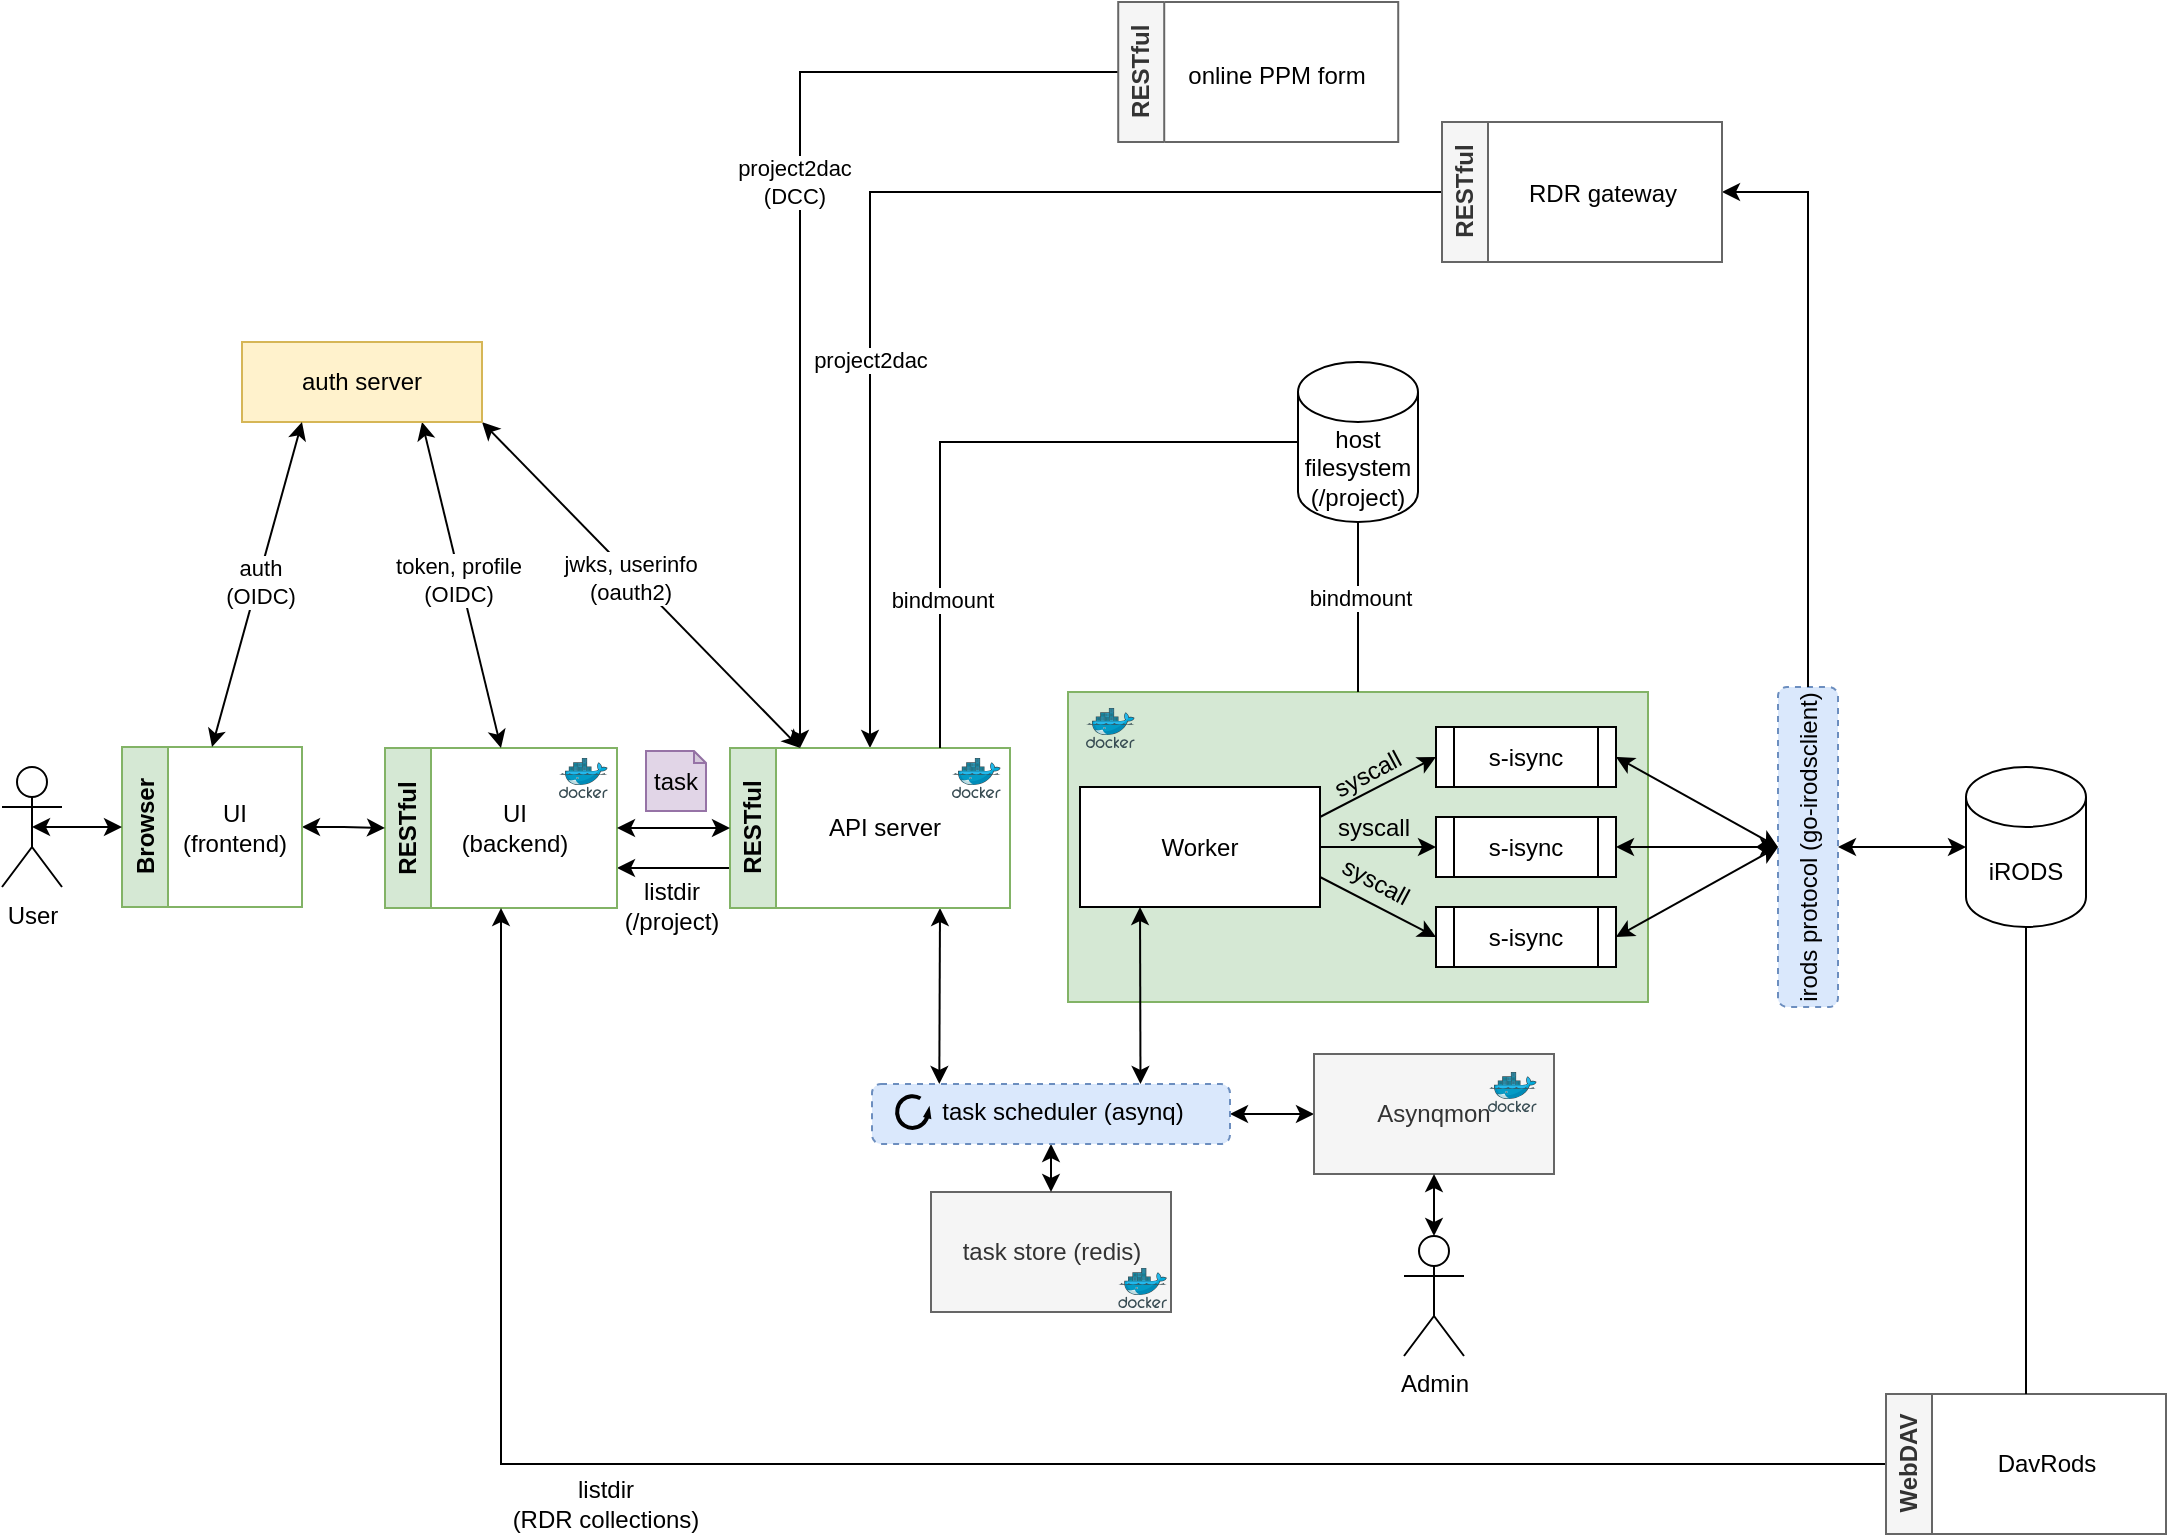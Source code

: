 <mxfile version="24.0.4" type="device">
  <diagram name="Page-1" id="oHCAZEYasSKk8ks6kOm1">
    <mxGraphModel dx="1030" dy="675" grid="1" gridSize="10" guides="1" tooltips="1" connect="1" arrows="1" fold="1" page="1" pageScale="1" pageWidth="1169" pageHeight="827" math="0" shadow="0">
      <root>
        <mxCell id="0" />
        <mxCell id="1" parent="0" />
        <mxCell id="IR5VrkFibrSQRzGEV4Nf-76" value="task store (redis)" style="rounded=0;whiteSpace=wrap;html=1;fillColor=#f5f5f5;fontColor=#333333;strokeColor=#666666;" parent="1" vertex="1">
          <mxGeometry x="519.5" y="615" width="120" height="60" as="geometry" />
        </mxCell>
        <mxCell id="IR5VrkFibrSQRzGEV4Nf-37" value="" style="rounded=0;whiteSpace=wrap;html=1;strokeWidth=1;fillColor=#d5e8d4;strokeColor=#82b366;" parent="1" vertex="1">
          <mxGeometry x="588" y="365" width="290" height="155" as="geometry" />
        </mxCell>
        <mxCell id="IR5VrkFibrSQRzGEV4Nf-25" style="rounded=0;orthogonalLoop=1;jettySize=auto;html=1;exitX=0.75;exitY=1;exitDx=0;exitDy=0;entryX=0.188;entryY=0;entryDx=0;entryDy=0;startArrow=classic;startFill=1;entryPerimeter=0;strokeWidth=1;" parent="1" source="IR5VrkFibrSQRzGEV4Nf-1" target="IR5VrkFibrSQRzGEV4Nf-21" edge="1">
          <mxGeometry relative="1" as="geometry" />
        </mxCell>
        <mxCell id="hqMzdHUMl_NTuCEwPa-m-19" style="edgeStyle=orthogonalEdgeStyle;rounded=0;orthogonalLoop=1;jettySize=auto;html=1;exitX=0.5;exitY=0;exitDx=0;exitDy=0;entryX=0;entryY=0.5;entryDx=0;entryDy=0;startArrow=classic;startFill=1;endArrow=none;endFill=0;" edge="1" parent="1" source="IR5VrkFibrSQRzGEV4Nf-1" target="hqMzdHUMl_NTuCEwPa-m-15">
          <mxGeometry relative="1" as="geometry" />
        </mxCell>
        <mxCell id="hqMzdHUMl_NTuCEwPa-m-25" value="project2dac" style="edgeLabel;html=1;align=center;verticalAlign=middle;resizable=0;points=[];" vertex="1" connectable="0" parent="hqMzdHUMl_NTuCEwPa-m-19">
          <mxGeometry x="-0.378" relative="1" as="geometry">
            <mxPoint y="-19" as="offset" />
          </mxGeometry>
        </mxCell>
        <mxCell id="hqMzdHUMl_NTuCEwPa-m-36" style="edgeStyle=orthogonalEdgeStyle;rounded=0;orthogonalLoop=1;jettySize=auto;html=1;exitX=0;exitY=0.75;exitDx=0;exitDy=0;entryX=1;entryY=0.75;entryDx=0;entryDy=0;" edge="1" parent="1" source="IR5VrkFibrSQRzGEV4Nf-1" target="hqMzdHUMl_NTuCEwPa-m-1">
          <mxGeometry relative="1" as="geometry" />
        </mxCell>
        <mxCell id="IR5VrkFibrSQRzGEV4Nf-1" value="RESTful" style="swimlane;horizontal=0;whiteSpace=wrap;html=1;strokeWidth=1;fillColor=#d5e8d4;strokeColor=#82b366;fillStyle=auto;swimlaneFillColor=default;" parent="1" vertex="1">
          <mxGeometry x="419" y="393" width="140" height="80" as="geometry" />
        </mxCell>
        <mxCell id="IR5VrkFibrSQRzGEV4Nf-2" value="API server" style="text;html=1;align=center;verticalAlign=middle;resizable=0;points=[];autosize=1;strokeColor=none;fillColor=none;strokeWidth=1;" parent="IR5VrkFibrSQRzGEV4Nf-1" vertex="1">
          <mxGeometry x="37" y="25" width="80" height="30" as="geometry" />
        </mxCell>
        <mxCell id="IR5VrkFibrSQRzGEV4Nf-36" value="" style="image;sketch=0;aspect=fixed;html=1;points=[];align=center;fontSize=12;image=img/lib/mscae/Docker.svg;strokeWidth=1;" parent="IR5VrkFibrSQRzGEV4Nf-1" vertex="1">
          <mxGeometry x="111" y="5" width="24.39" height="20" as="geometry" />
        </mxCell>
        <mxCell id="IR5VrkFibrSQRzGEV4Nf-11" style="rounded=0;orthogonalLoop=1;jettySize=auto;html=1;exitX=1;exitY=0.25;exitDx=0;exitDy=0;entryX=0;entryY=0.5;entryDx=0;entryDy=0;strokeWidth=1;" parent="1" source="IR5VrkFibrSQRzGEV4Nf-8" target="IR5VrkFibrSQRzGEV4Nf-9" edge="1">
          <mxGeometry relative="1" as="geometry" />
        </mxCell>
        <mxCell id="IR5VrkFibrSQRzGEV4Nf-13" style="edgeStyle=orthogonalEdgeStyle;rounded=0;orthogonalLoop=1;jettySize=auto;html=1;exitX=1;exitY=0.5;exitDx=0;exitDy=0;strokeWidth=1;" parent="1" source="IR5VrkFibrSQRzGEV4Nf-8" target="IR5VrkFibrSQRzGEV4Nf-12" edge="1">
          <mxGeometry relative="1" as="geometry" />
        </mxCell>
        <mxCell id="IR5VrkFibrSQRzGEV4Nf-15" style="rounded=0;orthogonalLoop=1;jettySize=auto;html=1;exitX=1;exitY=0.75;exitDx=0;exitDy=0;entryX=0;entryY=0.5;entryDx=0;entryDy=0;strokeWidth=1;" parent="1" source="IR5VrkFibrSQRzGEV4Nf-8" target="IR5VrkFibrSQRzGEV4Nf-14" edge="1">
          <mxGeometry relative="1" as="geometry" />
        </mxCell>
        <mxCell id="IR5VrkFibrSQRzGEV4Nf-8" value="Worker" style="rounded=0;whiteSpace=wrap;html=1;strokeWidth=1;" parent="1" vertex="1">
          <mxGeometry x="594" y="412.5" width="120" height="60" as="geometry" />
        </mxCell>
        <mxCell id="IR5VrkFibrSQRzGEV4Nf-62" style="rounded=0;orthogonalLoop=1;jettySize=auto;html=1;exitX=1;exitY=0.5;exitDx=0;exitDy=0;entryX=0.5;entryY=0;entryDx=0;entryDy=0;startArrow=classic;startFill=1;strokeWidth=1;" parent="1" source="IR5VrkFibrSQRzGEV4Nf-9" target="IR5VrkFibrSQRzGEV4Nf-55" edge="1">
          <mxGeometry relative="1" as="geometry" />
        </mxCell>
        <mxCell id="IR5VrkFibrSQRzGEV4Nf-9" value="s-isync" style="shape=process;whiteSpace=wrap;html=1;backgroundOutline=1;strokeWidth=1;" parent="1" vertex="1">
          <mxGeometry x="772" y="382.5" width="90" height="30" as="geometry" />
        </mxCell>
        <mxCell id="IR5VrkFibrSQRzGEV4Nf-64" style="rounded=0;orthogonalLoop=1;jettySize=auto;html=1;exitX=1;exitY=0.5;exitDx=0;exitDy=0;entryX=0.5;entryY=0;entryDx=0;entryDy=0;startArrow=classic;startFill=1;strokeWidth=1;" parent="1" source="IR5VrkFibrSQRzGEV4Nf-12" target="IR5VrkFibrSQRzGEV4Nf-55" edge="1">
          <mxGeometry relative="1" as="geometry" />
        </mxCell>
        <mxCell id="IR5VrkFibrSQRzGEV4Nf-12" value="s-isync" style="shape=process;whiteSpace=wrap;html=1;backgroundOutline=1;strokeWidth=1;" parent="1" vertex="1">
          <mxGeometry x="772" y="427.5" width="90" height="30" as="geometry" />
        </mxCell>
        <mxCell id="IR5VrkFibrSQRzGEV4Nf-65" style="rounded=0;orthogonalLoop=1;jettySize=auto;html=1;exitX=1;exitY=0.5;exitDx=0;exitDy=0;entryX=0.5;entryY=0;entryDx=0;entryDy=0;startArrow=classic;startFill=1;strokeWidth=1;" parent="1" source="IR5VrkFibrSQRzGEV4Nf-14" target="IR5VrkFibrSQRzGEV4Nf-55" edge="1">
          <mxGeometry relative="1" as="geometry" />
        </mxCell>
        <mxCell id="IR5VrkFibrSQRzGEV4Nf-14" value="s-isync" style="shape=process;whiteSpace=wrap;html=1;backgroundOutline=1;strokeWidth=1;" parent="1" vertex="1">
          <mxGeometry x="772" y="472.5" width="90" height="30" as="geometry" />
        </mxCell>
        <mxCell id="IR5VrkFibrSQRzGEV4Nf-17" value="iRODS" style="shape=cylinder3;whiteSpace=wrap;html=1;boundedLbl=1;backgroundOutline=1;size=15;strokeWidth=1;" parent="1" vertex="1">
          <mxGeometry x="1037" y="402.5" width="60" height="80" as="geometry" />
        </mxCell>
        <mxCell id="IR5VrkFibrSQRzGEV4Nf-26" style="rounded=0;orthogonalLoop=1;jettySize=auto;html=1;exitX=0.75;exitY=0;exitDx=0;exitDy=0;entryX=0.25;entryY=1;entryDx=0;entryDy=0;startArrow=classic;startFill=1;strokeWidth=1;" parent="1" source="IR5VrkFibrSQRzGEV4Nf-21" target="IR5VrkFibrSQRzGEV4Nf-8" edge="1">
          <mxGeometry relative="1" as="geometry" />
        </mxCell>
        <mxCell id="IR5VrkFibrSQRzGEV4Nf-34" value="" style="image;sketch=0;aspect=fixed;html=1;points=[];align=center;fontSize=12;image=img/lib/mscae/Docker.svg;strokeWidth=1;" parent="1" vertex="1">
          <mxGeometry x="613.11" y="653" width="24.39" height="20" as="geometry" />
        </mxCell>
        <mxCell id="IR5VrkFibrSQRzGEV4Nf-38" value="" style="image;sketch=0;aspect=fixed;html=1;points=[];align=center;fontSize=12;image=img/lib/mscae/Docker.svg;strokeWidth=1;" parent="1" vertex="1">
          <mxGeometry x="597" y="373" width="24.39" height="20" as="geometry" />
        </mxCell>
        <mxCell id="IR5VrkFibrSQRzGEV4Nf-39" value="syscall" style="text;html=1;align=center;verticalAlign=middle;whiteSpace=wrap;rounded=0;strokeWidth=1;" parent="1" vertex="1">
          <mxGeometry x="711" y="423" width="60" height="20" as="geometry" />
        </mxCell>
        <mxCell id="IR5VrkFibrSQRzGEV4Nf-41" value="syscall" style="text;html=1;align=center;verticalAlign=middle;whiteSpace=wrap;rounded=0;rotation=28;strokeWidth=1;" parent="1" vertex="1">
          <mxGeometry x="712" y="450" width="60" height="20" as="geometry" />
        </mxCell>
        <mxCell id="IR5VrkFibrSQRzGEV4Nf-42" value="syscall" style="text;html=1;align=center;verticalAlign=middle;whiteSpace=wrap;rounded=0;rotation=332;strokeWidth=1;" parent="1" vertex="1">
          <mxGeometry x="708" y="396" width="60" height="20" as="geometry" />
        </mxCell>
        <mxCell id="IR5VrkFibrSQRzGEV4Nf-77" style="rounded=0;orthogonalLoop=1;jettySize=auto;html=1;exitX=0.5;exitY=1;exitDx=0;exitDy=0;startArrow=classic;startFill=1;" parent="1" source="IR5VrkFibrSQRzGEV4Nf-21" target="IR5VrkFibrSQRzGEV4Nf-76" edge="1">
          <mxGeometry relative="1" as="geometry" />
        </mxCell>
        <mxCell id="hqMzdHUMl_NTuCEwPa-m-65" style="edgeStyle=orthogonalEdgeStyle;rounded=0;orthogonalLoop=1;jettySize=auto;html=1;exitX=1;exitY=0.5;exitDx=0;exitDy=0;entryX=0;entryY=0.5;entryDx=0;entryDy=0;startArrow=classic;startFill=1;" edge="1" parent="1" source="IR5VrkFibrSQRzGEV4Nf-21" target="hqMzdHUMl_NTuCEwPa-m-61">
          <mxGeometry relative="1" as="geometry" />
        </mxCell>
        <mxCell id="IR5VrkFibrSQRzGEV4Nf-21" value="" style="rounded=1;whiteSpace=wrap;html=1;dashed=1;strokeWidth=1;fillColor=#dae8fc;strokeColor=#6c8ebf;" parent="1" vertex="1">
          <mxGeometry x="490" y="561" width="179" height="30" as="geometry" />
        </mxCell>
        <mxCell id="IR5VrkFibrSQRzGEV4Nf-66" style="rounded=0;orthogonalLoop=1;jettySize=auto;html=1;exitX=0.5;exitY=1;exitDx=0;exitDy=0;startArrow=classic;startFill=1;strokeWidth=1;" parent="1" source="IR5VrkFibrSQRzGEV4Nf-55" target="IR5VrkFibrSQRzGEV4Nf-17" edge="1">
          <mxGeometry relative="1" as="geometry" />
        </mxCell>
        <mxCell id="IR5VrkFibrSQRzGEV4Nf-55" value="irods protocol (go-irodsclient)" style="rounded=1;whiteSpace=wrap;html=1;dashed=1;rotation=270;strokeWidth=1;fillColor=#dae8fc;strokeColor=#6c8ebf;" parent="1" vertex="1">
          <mxGeometry x="878" y="427.5" width="160" height="30" as="geometry" />
        </mxCell>
        <mxCell id="IR5VrkFibrSQRzGEV4Nf-73" style="edgeStyle=orthogonalEdgeStyle;rounded=0;orthogonalLoop=1;jettySize=auto;html=1;exitX=0.5;exitY=1;exitDx=0;exitDy=0;exitPerimeter=0;endArrow=none;endFill=0;" parent="1" source="IR5VrkFibrSQRzGEV4Nf-71" target="IR5VrkFibrSQRzGEV4Nf-37" edge="1">
          <mxGeometry relative="1" as="geometry" />
        </mxCell>
        <mxCell id="IR5VrkFibrSQRzGEV4Nf-74" value="bindmount" style="edgeLabel;html=1;align=center;verticalAlign=middle;resizable=0;points=[];" parent="IR5VrkFibrSQRzGEV4Nf-73" vertex="1" connectable="0">
          <mxGeometry x="-0.115" y="1" relative="1" as="geometry">
            <mxPoint as="offset" />
          </mxGeometry>
        </mxCell>
        <mxCell id="IR5VrkFibrSQRzGEV4Nf-71" value="host filesystem&lt;div&gt;(/project)&lt;/div&gt;" style="shape=cylinder3;whiteSpace=wrap;html=1;boundedLbl=1;backgroundOutline=1;size=15;" parent="1" vertex="1">
          <mxGeometry x="703" y="200" width="60" height="80" as="geometry" />
        </mxCell>
        <mxCell id="IR5VrkFibrSQRzGEV4Nf-19" value="" style="verticalLabelPosition=bottom;html=1;verticalAlign=top;strokeWidth=2;shape=mxgraph.lean_mapping.physical_pull;pointerEvents=1;aspect=fixed;" parent="1" vertex="1">
          <mxGeometry x="502.5" y="567" width="16" height="16" as="geometry" />
        </mxCell>
        <mxCell id="IR5VrkFibrSQRzGEV4Nf-20" value="task scheduler (asynq)" style="text;html=1;align=center;verticalAlign=middle;whiteSpace=wrap;rounded=0;strokeWidth=1;" parent="1" vertex="1">
          <mxGeometry x="514.5" y="560" width="141" height="30" as="geometry" />
        </mxCell>
        <mxCell id="hqMzdHUMl_NTuCEwPa-m-1" value="RESTful" style="swimlane;horizontal=0;whiteSpace=wrap;html=1;strokeWidth=1;fillColor=#d5e8d4;strokeColor=#82b366;fillStyle=auto;swimlaneFillColor=default;" vertex="1" parent="1">
          <mxGeometry x="246.5" y="393" width="116" height="80" as="geometry" />
        </mxCell>
        <mxCell id="hqMzdHUMl_NTuCEwPa-m-2" value="UI&lt;div&gt;(backend)&lt;/div&gt;" style="text;html=1;align=center;verticalAlign=middle;resizable=0;points=[];autosize=1;strokeColor=none;fillColor=none;strokeWidth=1;" vertex="1" parent="hqMzdHUMl_NTuCEwPa-m-1">
          <mxGeometry x="24" y="20" width="80" height="40" as="geometry" />
        </mxCell>
        <mxCell id="hqMzdHUMl_NTuCEwPa-m-3" value="" style="image;sketch=0;aspect=fixed;html=1;points=[];align=center;fontSize=12;image=img/lib/mscae/Docker.svg;strokeWidth=1;" vertex="1" parent="hqMzdHUMl_NTuCEwPa-m-1">
          <mxGeometry x="87" y="5" width="24.39" height="20" as="geometry" />
        </mxCell>
        <mxCell id="hqMzdHUMl_NTuCEwPa-m-10" style="edgeStyle=orthogonalEdgeStyle;rounded=0;orthogonalLoop=1;jettySize=auto;html=1;exitX=1;exitY=0.5;exitDx=0;exitDy=0;entryX=0;entryY=0.5;entryDx=0;entryDy=0;startArrow=classic;startFill=1;" edge="1" parent="1" source="hqMzdHUMl_NTuCEwPa-m-4" target="hqMzdHUMl_NTuCEwPa-m-1">
          <mxGeometry relative="1" as="geometry" />
        </mxCell>
        <mxCell id="hqMzdHUMl_NTuCEwPa-m-4" value="Browser" style="swimlane;horizontal=0;whiteSpace=wrap;html=1;strokeWidth=1;fillColor=#d5e8d4;strokeColor=#82b366;fillStyle=auto;swimlaneFillColor=default;startSize=23;" vertex="1" parent="1">
          <mxGeometry x="115" y="392.5" width="90" height="80" as="geometry" />
        </mxCell>
        <mxCell id="hqMzdHUMl_NTuCEwPa-m-5" value="UI&lt;div&gt;(frontend)&lt;/div&gt;" style="text;html=1;align=center;verticalAlign=middle;resizable=0;points=[];autosize=1;strokeColor=none;fillColor=none;strokeWidth=1;" vertex="1" parent="hqMzdHUMl_NTuCEwPa-m-4">
          <mxGeometry x="16" y="20" width="80" height="40" as="geometry" />
        </mxCell>
        <mxCell id="hqMzdHUMl_NTuCEwPa-m-8" value="" style="endArrow=classic;startArrow=classic;html=1;rounded=0;exitX=1;exitY=0.5;exitDx=0;exitDy=0;entryX=0;entryY=0.5;entryDx=0;entryDy=0;" edge="1" parent="1" source="hqMzdHUMl_NTuCEwPa-m-1" target="IR5VrkFibrSQRzGEV4Nf-1">
          <mxGeometry width="50" height="50" relative="1" as="geometry">
            <mxPoint x="385" y="510" as="sourcePoint" />
            <mxPoint x="435" y="460" as="targetPoint" />
          </mxGeometry>
        </mxCell>
        <mxCell id="hqMzdHUMl_NTuCEwPa-m-11" value="User" style="shape=umlActor;verticalLabelPosition=bottom;verticalAlign=top;html=1;outlineConnect=0;" vertex="1" parent="1">
          <mxGeometry x="55" y="402.5" width="30" height="60" as="geometry" />
        </mxCell>
        <mxCell id="hqMzdHUMl_NTuCEwPa-m-12" value="" style="endArrow=classic;startArrow=classic;html=1;rounded=0;exitX=0.5;exitY=0.5;exitDx=0;exitDy=0;exitPerimeter=0;" edge="1" parent="1" source="hqMzdHUMl_NTuCEwPa-m-11" target="hqMzdHUMl_NTuCEwPa-m-4">
          <mxGeometry width="50" height="50" relative="1" as="geometry">
            <mxPoint x="385" y="510" as="sourcePoint" />
            <mxPoint x="435" y="460" as="targetPoint" />
          </mxGeometry>
        </mxCell>
        <mxCell id="hqMzdHUMl_NTuCEwPa-m-13" style="edgeStyle=orthogonalEdgeStyle;rounded=0;orthogonalLoop=1;jettySize=auto;html=1;exitX=0.75;exitY=0;exitDx=0;exitDy=0;entryX=0;entryY=0.5;entryDx=0;entryDy=0;entryPerimeter=0;endArrow=none;endFill=0;" edge="1" parent="1" source="IR5VrkFibrSQRzGEV4Nf-1" target="IR5VrkFibrSQRzGEV4Nf-71">
          <mxGeometry relative="1" as="geometry" />
        </mxCell>
        <mxCell id="hqMzdHUMl_NTuCEwPa-m-14" value="bindmount" style="edgeLabel;html=1;align=center;verticalAlign=middle;resizable=0;points=[];" vertex="1" connectable="0" parent="hqMzdHUMl_NTuCEwPa-m-13">
          <mxGeometry x="-0.523" y="-1" relative="1" as="geometry">
            <mxPoint y="5" as="offset" />
          </mxGeometry>
        </mxCell>
        <mxCell id="hqMzdHUMl_NTuCEwPa-m-18" style="edgeStyle=orthogonalEdgeStyle;rounded=0;orthogonalLoop=1;jettySize=auto;html=1;exitX=1;exitY=0.5;exitDx=0;exitDy=0;entryX=1;entryY=0.5;entryDx=0;entryDy=0;startArrow=classic;startFill=1;endArrow=none;endFill=0;" edge="1" parent="1" source="hqMzdHUMl_NTuCEwPa-m-15" target="IR5VrkFibrSQRzGEV4Nf-55">
          <mxGeometry relative="1" as="geometry" />
        </mxCell>
        <mxCell id="hqMzdHUMl_NTuCEwPa-m-15" value="RESTful" style="swimlane;horizontal=0;whiteSpace=wrap;html=1;strokeWidth=1;fillColor=#f5f5f5;strokeColor=#666666;fillStyle=auto;swimlaneFillColor=default;fontColor=#333333;" vertex="1" parent="1">
          <mxGeometry x="775" y="80" width="140" height="70" as="geometry" />
        </mxCell>
        <mxCell id="hqMzdHUMl_NTuCEwPa-m-16" value="RDR gateway" style="text;html=1;align=center;verticalAlign=middle;resizable=0;points=[];autosize=1;strokeColor=none;fillColor=none;strokeWidth=1;" vertex="1" parent="hqMzdHUMl_NTuCEwPa-m-15">
          <mxGeometry x="30" y="21" width="100" height="30" as="geometry" />
        </mxCell>
        <mxCell id="hqMzdHUMl_NTuCEwPa-m-24" style="edgeStyle=orthogonalEdgeStyle;rounded=0;orthogonalLoop=1;jettySize=auto;html=1;exitX=0;exitY=0.5;exitDx=0;exitDy=0;entryX=0.25;entryY=0;entryDx=0;entryDy=0;" edge="1" parent="1" source="hqMzdHUMl_NTuCEwPa-m-20" target="IR5VrkFibrSQRzGEV4Nf-1">
          <mxGeometry relative="1" as="geometry">
            <mxPoint x="465" y="390" as="targetPoint" />
          </mxGeometry>
        </mxCell>
        <mxCell id="hqMzdHUMl_NTuCEwPa-m-20" value="RESTful" style="swimlane;horizontal=0;whiteSpace=wrap;html=1;strokeWidth=1;fillColor=#f5f5f5;strokeColor=#666666;fillStyle=auto;swimlaneFillColor=default;direction=east;fontColor=#333333;" vertex="1" parent="1">
          <mxGeometry x="613.11" y="20" width="140" height="70" as="geometry">
            <mxRectangle x="284" y="20" width="40" height="80" as="alternateBounds" />
          </mxGeometry>
        </mxCell>
        <mxCell id="hqMzdHUMl_NTuCEwPa-m-21" value="online PPM form" style="text;html=1;align=center;verticalAlign=middle;resizable=0;points=[];autosize=1;strokeColor=none;fillColor=none;strokeWidth=1;" vertex="1" parent="hqMzdHUMl_NTuCEwPa-m-20">
          <mxGeometry x="24" y="22" width="110" height="30" as="geometry" />
        </mxCell>
        <mxCell id="hqMzdHUMl_NTuCEwPa-m-26" value="project2dac&lt;div&gt;(DCC)&lt;/div&gt;" style="edgeLabel;html=1;align=center;verticalAlign=middle;resizable=0;points=[];" vertex="1" connectable="0" parent="1">
          <mxGeometry x="433.39" y="100" as="geometry">
            <mxPoint x="17" y="10" as="offset" />
          </mxGeometry>
        </mxCell>
        <mxCell id="IR5VrkFibrSQRzGEV4Nf-45" value="task" style="shape=note;whiteSpace=wrap;html=1;backgroundOutline=1;darkOpacity=0.05;size=6;strokeWidth=1;fillColor=#e1d5e7;strokeColor=#9673a6;" parent="1" vertex="1">
          <mxGeometry x="377" y="394.5" width="30" height="30" as="geometry" />
        </mxCell>
        <mxCell id="hqMzdHUMl_NTuCEwPa-m-37" value="listdir&lt;div&gt;(/project)&lt;/div&gt;" style="text;html=1;align=center;verticalAlign=middle;whiteSpace=wrap;rounded=0;" vertex="1" parent="1">
          <mxGeometry x="360" y="456.5" width="60" height="30" as="geometry" />
        </mxCell>
        <mxCell id="hqMzdHUMl_NTuCEwPa-m-66" style="edgeStyle=orthogonalEdgeStyle;rounded=0;orthogonalLoop=1;jettySize=auto;html=1;exitX=0;exitY=0.5;exitDx=0;exitDy=0;entryX=0.5;entryY=1;entryDx=0;entryDy=0;" edge="1" parent="1" source="hqMzdHUMl_NTuCEwPa-m-39" target="hqMzdHUMl_NTuCEwPa-m-1">
          <mxGeometry relative="1" as="geometry" />
        </mxCell>
        <mxCell id="hqMzdHUMl_NTuCEwPa-m-39" value="WebDAV" style="swimlane;horizontal=0;whiteSpace=wrap;html=1;strokeWidth=1;fillColor=#f5f5f5;strokeColor=#666666;fillStyle=auto;swimlaneFillColor=default;fontColor=#333333;rotation=0;" vertex="1" parent="1">
          <mxGeometry x="997" y="716" width="140" height="70" as="geometry" />
        </mxCell>
        <mxCell id="hqMzdHUMl_NTuCEwPa-m-40" value="DavRods" style="text;html=1;align=center;verticalAlign=middle;resizable=0;points=[];autosize=1;strokeColor=none;fillColor=none;strokeWidth=1;" vertex="1" parent="hqMzdHUMl_NTuCEwPa-m-39">
          <mxGeometry x="45" y="20" width="70" height="30" as="geometry" />
        </mxCell>
        <mxCell id="hqMzdHUMl_NTuCEwPa-m-42" value="" style="endArrow=none;html=1;rounded=0;entryX=0.5;entryY=1;entryDx=0;entryDy=0;entryPerimeter=0;exitX=0.5;exitY=0;exitDx=0;exitDy=0;" edge="1" parent="1" source="hqMzdHUMl_NTuCEwPa-m-39" target="IR5VrkFibrSQRzGEV4Nf-17">
          <mxGeometry width="50" height="50" relative="1" as="geometry">
            <mxPoint x="785" y="580" as="sourcePoint" />
            <mxPoint x="835" y="530" as="targetPoint" />
          </mxGeometry>
        </mxCell>
        <mxCell id="hqMzdHUMl_NTuCEwPa-m-45" value="listdir&lt;div&gt;(RDR collections)&lt;/div&gt;" style="text;html=1;align=center;verticalAlign=middle;whiteSpace=wrap;rounded=0;" vertex="1" parent="1">
          <mxGeometry x="307" y="756" width="100" height="30" as="geometry" />
        </mxCell>
        <mxCell id="hqMzdHUMl_NTuCEwPa-m-51" style="rounded=0;orthogonalLoop=1;jettySize=auto;html=1;exitX=0.75;exitY=1;exitDx=0;exitDy=0;entryX=0.5;entryY=0;entryDx=0;entryDy=0;startArrow=classic;startFill=1;" edge="1" parent="1" source="hqMzdHUMl_NTuCEwPa-m-49" target="hqMzdHUMl_NTuCEwPa-m-1">
          <mxGeometry relative="1" as="geometry" />
        </mxCell>
        <mxCell id="hqMzdHUMl_NTuCEwPa-m-60" value="token, profile&lt;div&gt;(OIDC)&lt;/div&gt;" style="edgeLabel;html=1;align=center;verticalAlign=middle;resizable=0;points=[];" vertex="1" connectable="0" parent="hqMzdHUMl_NTuCEwPa-m-51">
          <mxGeometry x="-0.042" y="-1" relative="1" as="geometry">
            <mxPoint as="offset" />
          </mxGeometry>
        </mxCell>
        <mxCell id="hqMzdHUMl_NTuCEwPa-m-69" style="rounded=0;orthogonalLoop=1;jettySize=auto;html=1;exitX=1;exitY=1;exitDx=0;exitDy=0;entryX=0.25;entryY=0;entryDx=0;entryDy=0;startArrow=classic;startFill=1;" edge="1" parent="1" source="hqMzdHUMl_NTuCEwPa-m-49" target="IR5VrkFibrSQRzGEV4Nf-1">
          <mxGeometry relative="1" as="geometry" />
        </mxCell>
        <mxCell id="hqMzdHUMl_NTuCEwPa-m-70" value="jwks, userinfo&lt;div&gt;(oauth2)&lt;/div&gt;" style="edgeLabel;html=1;align=center;verticalAlign=middle;resizable=0;points=[];" vertex="1" connectable="0" parent="hqMzdHUMl_NTuCEwPa-m-69">
          <mxGeometry x="-0.221" relative="1" as="geometry">
            <mxPoint x="12" y="14" as="offset" />
          </mxGeometry>
        </mxCell>
        <mxCell id="hqMzdHUMl_NTuCEwPa-m-49" value="auth server" style="rounded=0;whiteSpace=wrap;html=1;strokeWidth=1;fillColor=#fff2cc;strokeColor=#d6b656;" vertex="1" parent="1">
          <mxGeometry x="175" y="190" width="120" height="40" as="geometry" />
        </mxCell>
        <mxCell id="hqMzdHUMl_NTuCEwPa-m-50" style="rounded=0;orthogonalLoop=1;jettySize=auto;html=1;exitX=0.5;exitY=0;exitDx=0;exitDy=0;entryX=0.25;entryY=1;entryDx=0;entryDy=0;startArrow=classic;startFill=1;" edge="1" parent="1" source="hqMzdHUMl_NTuCEwPa-m-4" target="hqMzdHUMl_NTuCEwPa-m-49">
          <mxGeometry relative="1" as="geometry" />
        </mxCell>
        <mxCell id="hqMzdHUMl_NTuCEwPa-m-59" value="auth&lt;div&gt;(OIDC)&lt;/div&gt;" style="edgeLabel;html=1;align=center;verticalAlign=middle;resizable=0;points=[];" vertex="1" connectable="0" parent="hqMzdHUMl_NTuCEwPa-m-50">
          <mxGeometry x="0.012" y="-1" relative="1" as="geometry">
            <mxPoint y="-1" as="offset" />
          </mxGeometry>
        </mxCell>
        <mxCell id="hqMzdHUMl_NTuCEwPa-m-61" value="Asynqmon" style="rounded=0;whiteSpace=wrap;html=1;strokeWidth=1;fillColor=#f5f5f5;fontColor=#333333;strokeColor=#666666;" vertex="1" parent="1">
          <mxGeometry x="711" y="546" width="120" height="60" as="geometry" />
        </mxCell>
        <mxCell id="hqMzdHUMl_NTuCEwPa-m-62" value="" style="image;sketch=0;aspect=fixed;html=1;points=[];align=center;fontSize=12;image=img/lib/mscae/Docker.svg;strokeWidth=1;" vertex="1" parent="1">
          <mxGeometry x="798" y="555" width="24.39" height="20" as="geometry" />
        </mxCell>
        <mxCell id="hqMzdHUMl_NTuCEwPa-m-63" style="edgeStyle=orthogonalEdgeStyle;rounded=0;orthogonalLoop=1;jettySize=auto;html=1;exitX=0.5;exitY=0;exitDx=0;exitDy=0;exitPerimeter=0;entryX=0.5;entryY=1;entryDx=0;entryDy=0;startArrow=classic;startFill=1;" edge="1" parent="1" source="hqMzdHUMl_NTuCEwPa-m-64" target="hqMzdHUMl_NTuCEwPa-m-61">
          <mxGeometry relative="1" as="geometry">
            <Array as="points" />
          </mxGeometry>
        </mxCell>
        <mxCell id="hqMzdHUMl_NTuCEwPa-m-64" value="Admin" style="shape=umlActor;verticalLabelPosition=bottom;verticalAlign=top;html=1;outlineConnect=0;" vertex="1" parent="1">
          <mxGeometry x="756" y="637" width="30" height="60" as="geometry" />
        </mxCell>
      </root>
    </mxGraphModel>
  </diagram>
</mxfile>
